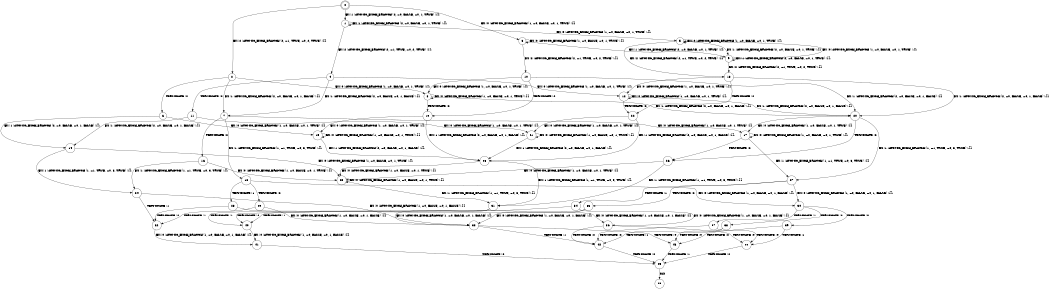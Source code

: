 digraph BCG {
size = "7, 10.5";
center = TRUE;
node [shape = circle];
0 [peripheries = 2];
0 -> 1 [label = "EX !1 !ATOMIC_EXCH_BRANCH (2, +0, FALSE, +0, 1, TRUE) !{}"];
0 -> 2 [label = "EX !2 !ATOMIC_EXCH_BRANCH (2, +1, TRUE, +0, 2, TRUE) !{}"];
0 -> 3 [label = "EX !0 !ATOMIC_EXCH_BRANCH (1, +0, FALSE, +0, 1, TRUE) !{}"];
1 -> 4 [label = "EX !2 !ATOMIC_EXCH_BRANCH (2, +1, TRUE, +0, 2, TRUE) !{}"];
1 -> 5 [label = "EX !0 !ATOMIC_EXCH_BRANCH (1, +0, FALSE, +0, 1, TRUE) !{}"];
1 -> 1 [label = "EX !1 !ATOMIC_EXCH_BRANCH (2, +0, FALSE, +0, 1, TRUE) !{}"];
2 -> 6 [label = "TERMINATE !2"];
2 -> 7 [label = "EX !1 !ATOMIC_EXCH_BRANCH (2, +0, FALSE, +0, 1, FALSE) !{}"];
2 -> 8 [label = "EX !0 !ATOMIC_EXCH_BRANCH (1, +0, FALSE, +0, 1, TRUE) !{}"];
3 -> 9 [label = "EX !1 !ATOMIC_EXCH_BRANCH (2, +0, FALSE, +0, 1, TRUE) !{}"];
3 -> 10 [label = "EX !2 !ATOMIC_EXCH_BRANCH (2, +1, TRUE, +0, 2, TRUE) !{}"];
3 -> 3 [label = "EX !0 !ATOMIC_EXCH_BRANCH (1, +0, FALSE, +0, 1, TRUE) !{}"];
4 -> 11 [label = "TERMINATE !2"];
4 -> 12 [label = "EX !0 !ATOMIC_EXCH_BRANCH (1, +0, FALSE, +0, 1, TRUE) !{}"];
4 -> 7 [label = "EX !1 !ATOMIC_EXCH_BRANCH (2, +0, FALSE, +0, 1, FALSE) !{}"];
5 -> 13 [label = "EX !2 !ATOMIC_EXCH_BRANCH (2, +1, TRUE, +0, 2, TRUE) !{}"];
5 -> 9 [label = "EX !1 !ATOMIC_EXCH_BRANCH (2, +0, FALSE, +0, 1, TRUE) !{}"];
5 -> 5 [label = "EX !0 !ATOMIC_EXCH_BRANCH (1, +0, FALSE, +0, 1, TRUE) !{}"];
6 -> 14 [label = "EX !1 !ATOMIC_EXCH_BRANCH (2, +0, FALSE, +0, 1, FALSE) !{}"];
6 -> 15 [label = "EX !0 !ATOMIC_EXCH_BRANCH (1, +0, FALSE, +0, 1, TRUE) !{}"];
7 -> 16 [label = "TERMINATE !2"];
7 -> 17 [label = "EX !0 !ATOMIC_EXCH_BRANCH (1, +0, FALSE, +0, 1, TRUE) !{}"];
7 -> 18 [label = "EX !1 !ATOMIC_EXCH_BRANCH (1, +1, TRUE, +0, 3, TRUE) !{}"];
8 -> 19 [label = "TERMINATE !2"];
8 -> 20 [label = "EX !1 !ATOMIC_EXCH_BRANCH (2, +0, FALSE, +0, 1, FALSE) !{}"];
8 -> 8 [label = "EX !0 !ATOMIC_EXCH_BRANCH (1, +0, FALSE, +0, 1, TRUE) !{}"];
9 -> 13 [label = "EX !2 !ATOMIC_EXCH_BRANCH (2, +1, TRUE, +0, 2, TRUE) !{}"];
9 -> 9 [label = "EX !1 !ATOMIC_EXCH_BRANCH (2, +0, FALSE, +0, 1, TRUE) !{}"];
9 -> 5 [label = "EX !0 !ATOMIC_EXCH_BRANCH (1, +0, FALSE, +0, 1, TRUE) !{}"];
10 -> 19 [label = "TERMINATE !2"];
10 -> 20 [label = "EX !1 !ATOMIC_EXCH_BRANCH (2, +0, FALSE, +0, 1, FALSE) !{}"];
10 -> 8 [label = "EX !0 !ATOMIC_EXCH_BRANCH (1, +0, FALSE, +0, 1, TRUE) !{}"];
11 -> 14 [label = "EX !1 !ATOMIC_EXCH_BRANCH (2, +0, FALSE, +0, 1, FALSE) !{}"];
11 -> 21 [label = "EX !0 !ATOMIC_EXCH_BRANCH (1, +0, FALSE, +0, 1, TRUE) !{}"];
12 -> 22 [label = "TERMINATE !2"];
12 -> 20 [label = "EX !1 !ATOMIC_EXCH_BRANCH (2, +0, FALSE, +0, 1, FALSE) !{}"];
12 -> 12 [label = "EX !0 !ATOMIC_EXCH_BRANCH (1, +0, FALSE, +0, 1, TRUE) !{}"];
13 -> 22 [label = "TERMINATE !2"];
13 -> 20 [label = "EX !1 !ATOMIC_EXCH_BRANCH (2, +0, FALSE, +0, 1, FALSE) !{}"];
13 -> 12 [label = "EX !0 !ATOMIC_EXCH_BRANCH (1, +0, FALSE, +0, 1, TRUE) !{}"];
14 -> 23 [label = "EX !0 !ATOMIC_EXCH_BRANCH (1, +0, FALSE, +0, 1, TRUE) !{}"];
14 -> 24 [label = "EX !1 !ATOMIC_EXCH_BRANCH (1, +1, TRUE, +0, 3, TRUE) !{}"];
15 -> 25 [label = "EX !1 !ATOMIC_EXCH_BRANCH (2, +0, FALSE, +0, 1, FALSE) !{}"];
15 -> 15 [label = "EX !0 !ATOMIC_EXCH_BRANCH (1, +0, FALSE, +0, 1, TRUE) !{}"];
16 -> 24 [label = "EX !1 !ATOMIC_EXCH_BRANCH (1, +1, TRUE, +0, 3, TRUE) !{}"];
16 -> 23 [label = "EX !0 !ATOMIC_EXCH_BRANCH (1, +0, FALSE, +0, 1, TRUE) !{}"];
17 -> 26 [label = "TERMINATE !2"];
17 -> 27 [label = "EX !1 !ATOMIC_EXCH_BRANCH (1, +1, TRUE, +0, 3, TRUE) !{}"];
17 -> 17 [label = "EX !0 !ATOMIC_EXCH_BRANCH (1, +0, FALSE, +0, 1, TRUE) !{}"];
18 -> 28 [label = "TERMINATE !1"];
18 -> 29 [label = "TERMINATE !2"];
18 -> 30 [label = "EX !0 !ATOMIC_EXCH_BRANCH (1, +0, FALSE, +0, 1, FALSE) !{}"];
19 -> 15 [label = "EX !0 !ATOMIC_EXCH_BRANCH (1, +0, FALSE, +0, 1, TRUE) !{}"];
19 -> 25 [label = "EX !1 !ATOMIC_EXCH_BRANCH (2, +0, FALSE, +0, 1, FALSE) !{}"];
20 -> 26 [label = "TERMINATE !2"];
20 -> 27 [label = "EX !1 !ATOMIC_EXCH_BRANCH (1, +1, TRUE, +0, 3, TRUE) !{}"];
20 -> 17 [label = "EX !0 !ATOMIC_EXCH_BRANCH (1, +0, FALSE, +0, 1, TRUE) !{}"];
21 -> 25 [label = "EX !1 !ATOMIC_EXCH_BRANCH (2, +0, FALSE, +0, 1, FALSE) !{}"];
21 -> 21 [label = "EX !0 !ATOMIC_EXCH_BRANCH (1, +0, FALSE, +0, 1, TRUE) !{}"];
22 -> 25 [label = "EX !1 !ATOMIC_EXCH_BRANCH (2, +0, FALSE, +0, 1, FALSE) !{}"];
22 -> 21 [label = "EX !0 !ATOMIC_EXCH_BRANCH (1, +0, FALSE, +0, 1, TRUE) !{}"];
23 -> 31 [label = "EX !1 !ATOMIC_EXCH_BRANCH (1, +1, TRUE, +0, 3, TRUE) !{}"];
23 -> 23 [label = "EX !0 !ATOMIC_EXCH_BRANCH (1, +0, FALSE, +0, 1, TRUE) !{}"];
24 -> 32 [label = "TERMINATE !1"];
24 -> 33 [label = "EX !0 !ATOMIC_EXCH_BRANCH (1, +0, FALSE, +0, 1, FALSE) !{}"];
25 -> 31 [label = "EX !1 !ATOMIC_EXCH_BRANCH (1, +1, TRUE, +0, 3, TRUE) !{}"];
25 -> 23 [label = "EX !0 !ATOMIC_EXCH_BRANCH (1, +0, FALSE, +0, 1, TRUE) !{}"];
26 -> 31 [label = "EX !1 !ATOMIC_EXCH_BRANCH (1, +1, TRUE, +0, 3, TRUE) !{}"];
26 -> 23 [label = "EX !0 !ATOMIC_EXCH_BRANCH (1, +0, FALSE, +0, 1, TRUE) !{}"];
27 -> 34 [label = "TERMINATE !1"];
27 -> 35 [label = "TERMINATE !2"];
27 -> 30 [label = "EX !0 !ATOMIC_EXCH_BRANCH (1, +0, FALSE, +0, 1, FALSE) !{}"];
28 -> 32 [label = "TERMINATE !2"];
28 -> 36 [label = "EX !0 !ATOMIC_EXCH_BRANCH (1, +0, FALSE, +0, 1, FALSE) !{}"];
29 -> 32 [label = "TERMINATE !1"];
29 -> 33 [label = "EX !0 !ATOMIC_EXCH_BRANCH (1, +0, FALSE, +0, 1, FALSE) !{}"];
30 -> 37 [label = "TERMINATE !1"];
30 -> 38 [label = "TERMINATE !2"];
30 -> 39 [label = "TERMINATE !0"];
31 -> 40 [label = "TERMINATE !1"];
31 -> 33 [label = "EX !0 !ATOMIC_EXCH_BRANCH (1, +0, FALSE, +0, 1, FALSE) !{}"];
32 -> 41 [label = "EX !0 !ATOMIC_EXCH_BRANCH (1, +0, FALSE, +0, 1, FALSE) !{}"];
33 -> 42 [label = "TERMINATE !1"];
33 -> 43 [label = "TERMINATE !0"];
34 -> 36 [label = "EX !0 !ATOMIC_EXCH_BRANCH (1, +0, FALSE, +0, 1, FALSE) !{}"];
34 -> 40 [label = "TERMINATE !2"];
35 -> 33 [label = "EX !0 !ATOMIC_EXCH_BRANCH (1, +0, FALSE, +0, 1, FALSE) !{}"];
35 -> 40 [label = "TERMINATE !1"];
36 -> 42 [label = "TERMINATE !2"];
36 -> 44 [label = "TERMINATE !0"];
37 -> 42 [label = "TERMINATE !2"];
37 -> 44 [label = "TERMINATE !0"];
38 -> 42 [label = "TERMINATE !1"];
38 -> 43 [label = "TERMINATE !0"];
39 -> 44 [label = "TERMINATE !1"];
39 -> 43 [label = "TERMINATE !2"];
40 -> 41 [label = "EX !0 !ATOMIC_EXCH_BRANCH (1, +0, FALSE, +0, 1, FALSE) !{}"];
41 -> 45 [label = "TERMINATE !0"];
42 -> 45 [label = "TERMINATE !0"];
43 -> 45 [label = "TERMINATE !1"];
44 -> 45 [label = "TERMINATE !2"];
45 -> 46 [label = "exit"];
}
